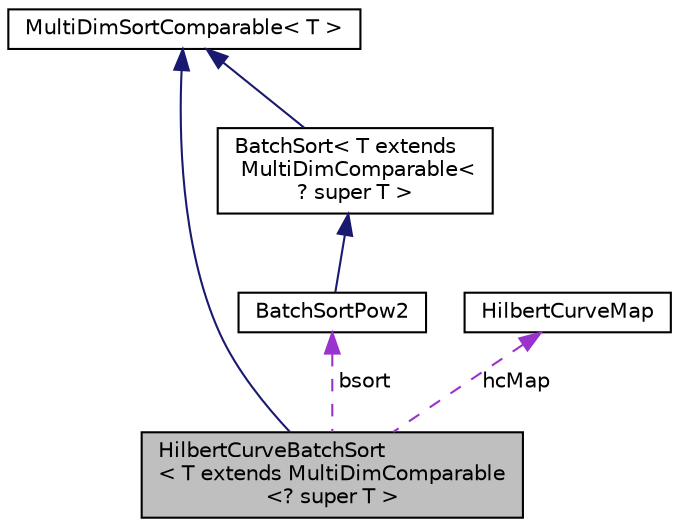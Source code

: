 digraph "HilbertCurveBatchSort&lt; T extends MultiDimComparable&lt;? super T &gt;"
{
 // INTERACTIVE_SVG=YES
  bgcolor="transparent";
  edge [fontname="Helvetica",fontsize="10",labelfontname="Helvetica",labelfontsize="10"];
  node [fontname="Helvetica",fontsize="10",shape=record];
  Node2 [label="HilbertCurveBatchSort\l\< T extends MultiDimComparable\l\<? super T \>",height=0.2,width=0.4,color="black", fillcolor="grey75", style="filled", fontcolor="black"];
  Node3 -> Node2 [dir="back",color="midnightblue",fontsize="10",style="solid",fontname="Helvetica"];
  Node3 [label="MultiDimSortComparable\< T \>",height=0.2,width=0.4,color="black",URL="$de/d89/interfaceumontreal_1_1ssj_1_1util_1_1sort_1_1MultiDimSortComparable.html"];
  Node4 -> Node2 [dir="back",color="darkorchid3",fontsize="10",style="dashed",label=" bsort" ,fontname="Helvetica"];
  Node4 [label="BatchSortPow2",height=0.2,width=0.4,color="black",URL="$dd/d29/classumontreal_1_1ssj_1_1util_1_1sort_1_1BatchSortPow2.html",tooltip="This is a subclass of BatchSort for which the batch numbers  are always powers of 2..."];
  Node5 -> Node4 [dir="back",color="midnightblue",fontsize="10",style="solid",fontname="Helvetica"];
  Node5 [label="BatchSort\< T extends\l MultiDimComparable\<\l? super T \>",height=0.2,width=0.4,color="black",URL="$d8/dfa/classumontreal_1_1ssj_1_1util_1_1sort_1_1BatchSort.html",tooltip="This class implements a MultiDimSortComparable that performs a batch sort on multivariate arrays..."];
  Node3 -> Node5 [dir="back",color="midnightblue",fontsize="10",style="solid",fontname="Helvetica"];
  Node6 -> Node2 [dir="back",color="darkorchid3",fontsize="10",style="dashed",label=" hcMap" ,fontname="Helvetica"];
  Node6 [label="HilbertCurveMap",height=0.2,width=0.4,color="black",URL="$df/d1c/classumontreal_1_1ssj_1_1util_1_1sort_1_1HilbertCurveMap.html",tooltip="This class implements the mapping of a Hilbert curve in the -dimensional unit hypercube ..."];
}
